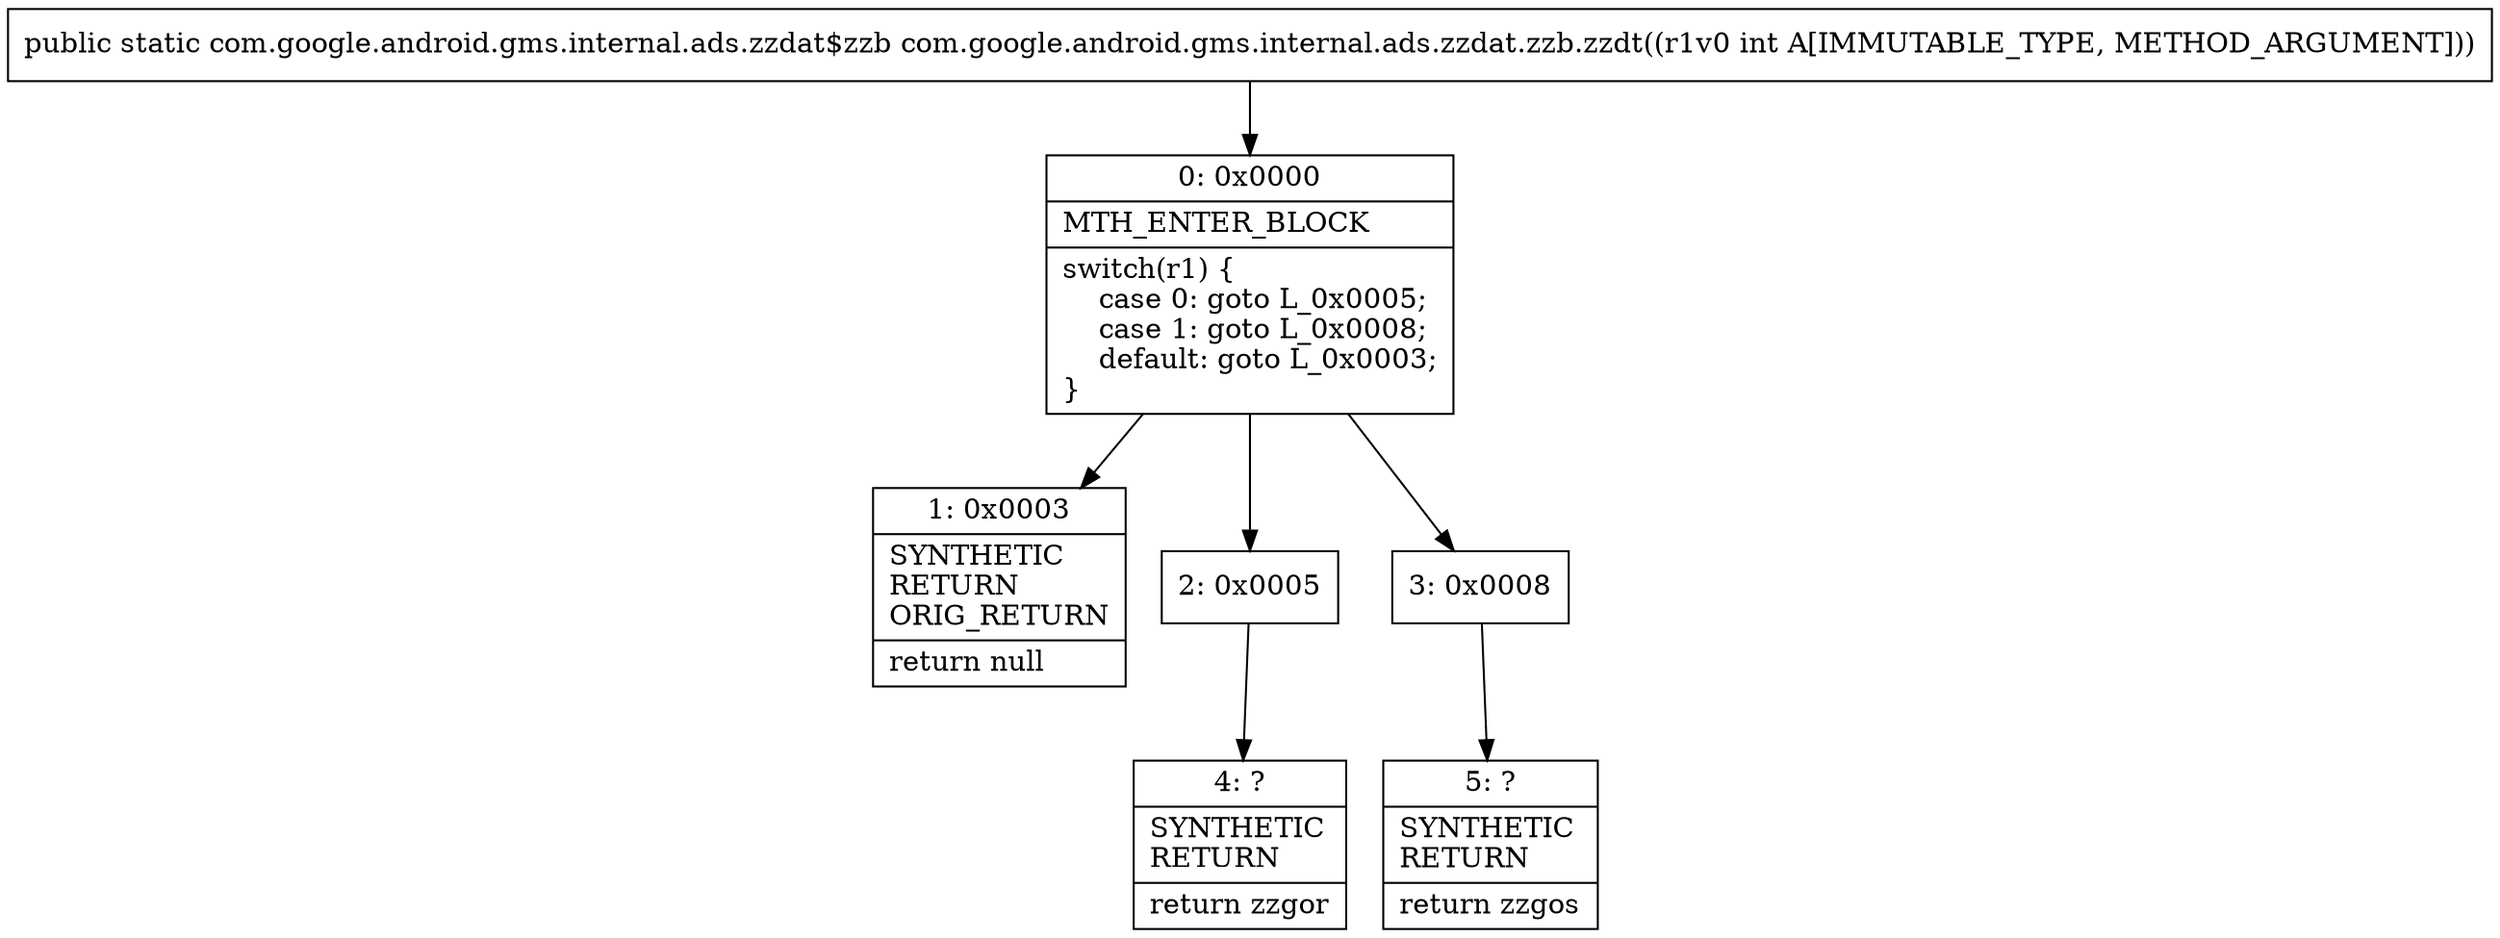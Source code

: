 digraph "CFG forcom.google.android.gms.internal.ads.zzdat.zzb.zzdt(I)Lcom\/google\/android\/gms\/internal\/ads\/zzdat$zzb;" {
Node_0 [shape=record,label="{0\:\ 0x0000|MTH_ENTER_BLOCK\l|switch(r1) \{\l    case 0: goto L_0x0005;\l    case 1: goto L_0x0008;\l    default: goto L_0x0003;\l\}\l}"];
Node_1 [shape=record,label="{1\:\ 0x0003|SYNTHETIC\lRETURN\lORIG_RETURN\l|return null\l}"];
Node_2 [shape=record,label="{2\:\ 0x0005}"];
Node_3 [shape=record,label="{3\:\ 0x0008}"];
Node_4 [shape=record,label="{4\:\ ?|SYNTHETIC\lRETURN\l|return zzgor\l}"];
Node_5 [shape=record,label="{5\:\ ?|SYNTHETIC\lRETURN\l|return zzgos\l}"];
MethodNode[shape=record,label="{public static com.google.android.gms.internal.ads.zzdat$zzb com.google.android.gms.internal.ads.zzdat.zzb.zzdt((r1v0 int A[IMMUTABLE_TYPE, METHOD_ARGUMENT])) }"];
MethodNode -> Node_0;
Node_0 -> Node_1;
Node_0 -> Node_2;
Node_0 -> Node_3;
Node_2 -> Node_4;
Node_3 -> Node_5;
}

